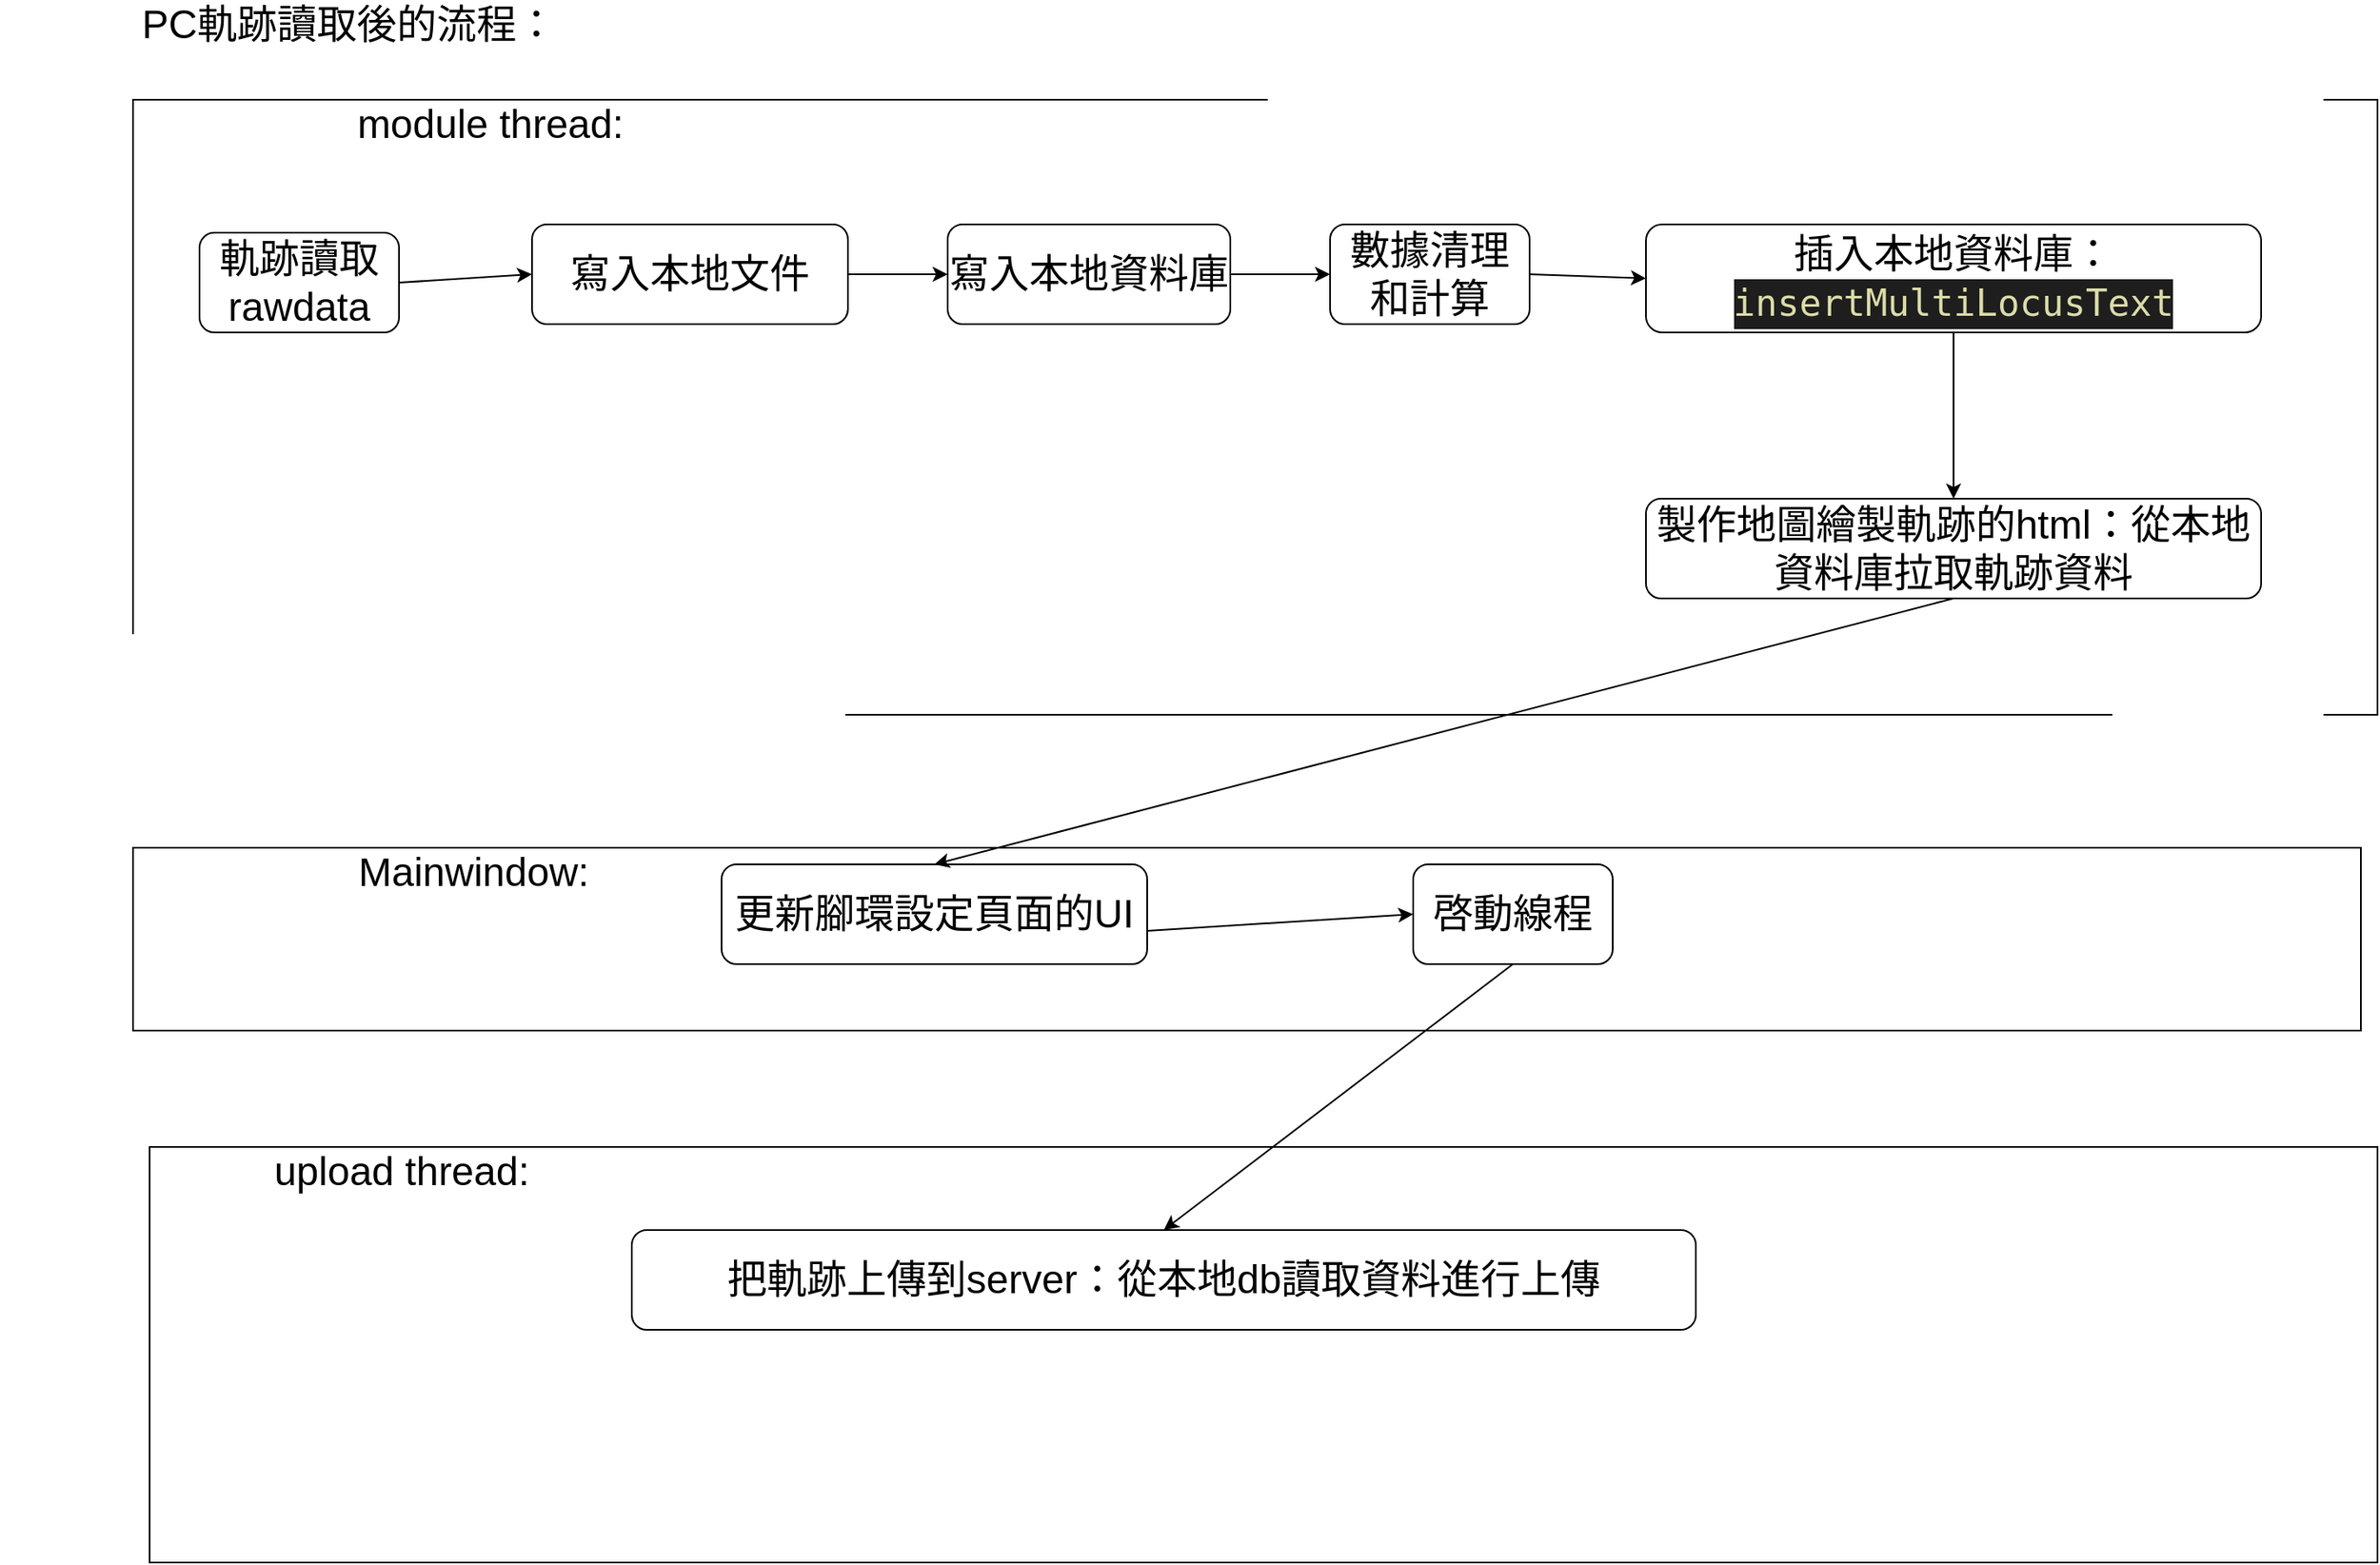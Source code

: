 <mxfile version="20.4.1" type="github" pages="7">
  <diagram id="ptNaspWl4-tR2S-4j4RG" name="流程圖">
    <mxGraphModel dx="3055" dy="1133" grid="1" gridSize="10" guides="1" tooltips="1" connect="1" arrows="1" fold="1" page="1" pageScale="1" pageWidth="827" pageHeight="1169" math="0" shadow="0">
      <root>
        <mxCell id="0" />
        <mxCell id="1" parent="0" />
        <mxCell id="23Z4OvW_dukLF1XysgEK-41" value="" style="rounded=0;whiteSpace=wrap;html=1;fontSize=24;" vertex="1" parent="1">
          <mxGeometry x="70" y="1140" width="1340" height="250" as="geometry" />
        </mxCell>
        <mxCell id="23Z4OvW_dukLF1XysgEK-33" value="" style="rounded=0;whiteSpace=wrap;html=1;fontSize=24;" vertex="1" parent="1">
          <mxGeometry x="60" y="510" width="1350" height="370" as="geometry" />
        </mxCell>
        <mxCell id="23Z4OvW_dukLF1XysgEK-22" value="軌跡讀取rawdata" style="rounded=1;whiteSpace=wrap;html=1;fontSize=24;" vertex="1" parent="1">
          <mxGeometry x="100" y="590" width="120" height="60" as="geometry" />
        </mxCell>
        <mxCell id="23Z4OvW_dukLF1XysgEK-23" value="寫入本地文件" style="rounded=1;whiteSpace=wrap;html=1;fontSize=24;" vertex="1" parent="1">
          <mxGeometry x="300" y="585" width="190" height="60" as="geometry" />
        </mxCell>
        <mxCell id="23Z4OvW_dukLF1XysgEK-24" value="寫入本地資料庫" style="rounded=1;whiteSpace=wrap;html=1;fontSize=24;" vertex="1" parent="1">
          <mxGeometry x="550" y="585" width="170" height="60" as="geometry" />
        </mxCell>
        <mxCell id="23Z4OvW_dukLF1XysgEK-25" value="數據清理和計算" style="rounded=1;whiteSpace=wrap;html=1;fontSize=24;" vertex="1" parent="1">
          <mxGeometry x="780" y="585" width="120" height="60" as="geometry" />
        </mxCell>
        <mxCell id="23Z4OvW_dukLF1XysgEK-26" value="" style="endArrow=classic;html=1;rounded=0;fontSize=24;exitX=1;exitY=0.5;exitDx=0;exitDy=0;entryX=0;entryY=0.5;entryDx=0;entryDy=0;" edge="1" parent="1" source="23Z4OvW_dukLF1XysgEK-22" target="23Z4OvW_dukLF1XysgEK-23">
          <mxGeometry width="50" height="50" relative="1" as="geometry">
            <mxPoint x="390" y="650" as="sourcePoint" />
            <mxPoint x="440" y="600" as="targetPoint" />
          </mxGeometry>
        </mxCell>
        <mxCell id="23Z4OvW_dukLF1XysgEK-27" value="" style="endArrow=classic;html=1;rounded=0;fontSize=24;exitX=1;exitY=0.5;exitDx=0;exitDy=0;" edge="1" parent="1" source="23Z4OvW_dukLF1XysgEK-23" target="23Z4OvW_dukLF1XysgEK-24">
          <mxGeometry width="50" height="50" relative="1" as="geometry">
            <mxPoint x="390" y="650" as="sourcePoint" />
            <mxPoint x="440" y="600" as="targetPoint" />
          </mxGeometry>
        </mxCell>
        <mxCell id="23Z4OvW_dukLF1XysgEK-28" value="" style="endArrow=classic;html=1;rounded=0;fontSize=24;exitX=1;exitY=0.5;exitDx=0;exitDy=0;entryX=0;entryY=0.5;entryDx=0;entryDy=0;" edge="1" parent="1" source="23Z4OvW_dukLF1XysgEK-24" target="23Z4OvW_dukLF1XysgEK-25">
          <mxGeometry width="50" height="50" relative="1" as="geometry">
            <mxPoint x="390" y="640" as="sourcePoint" />
            <mxPoint x="440" y="590" as="targetPoint" />
          </mxGeometry>
        </mxCell>
        <mxCell id="23Z4OvW_dukLF1XysgEK-29" value="插入本地資料庫：&lt;br&gt;&lt;div style=&quot;color: rgb(212, 212, 212); background-color: rgb(30, 30, 30); font-family: &amp;quot;Droid Sans Mono&amp;quot;, &amp;quot;monospace&amp;quot;, monospace; font-size: 22px; line-height: 30px;&quot;&gt;&lt;span style=&quot;color: #dcdcaa;&quot;&gt;insertMultiLocusText&lt;/span&gt;&lt;/div&gt;" style="rounded=1;whiteSpace=wrap;html=1;fontSize=24;" vertex="1" parent="1">
          <mxGeometry x="970" y="585" width="370" height="65" as="geometry" />
        </mxCell>
        <mxCell id="23Z4OvW_dukLF1XysgEK-30" value="" style="endArrow=classic;html=1;rounded=0;fontSize=24;exitX=1;exitY=0.5;exitDx=0;exitDy=0;entryX=0;entryY=0.5;entryDx=0;entryDy=0;" edge="1" parent="1" source="23Z4OvW_dukLF1XysgEK-25" target="23Z4OvW_dukLF1XysgEK-29">
          <mxGeometry width="50" height="50" relative="1" as="geometry">
            <mxPoint x="390" y="640" as="sourcePoint" />
            <mxPoint x="440" y="590" as="targetPoint" />
          </mxGeometry>
        </mxCell>
        <mxCell id="23Z4OvW_dukLF1XysgEK-31" value="製作地圖繪製軌跡的html：從本地資料庫拉取軌跡資料" style="rounded=1;whiteSpace=wrap;html=1;fontSize=24;" vertex="1" parent="1">
          <mxGeometry x="970" y="750" width="370" height="60" as="geometry" />
        </mxCell>
        <mxCell id="23Z4OvW_dukLF1XysgEK-32" value="" style="endArrow=classic;html=1;rounded=0;fontSize=24;exitX=0.5;exitY=1;exitDx=0;exitDy=0;entryX=0.5;entryY=0;entryDx=0;entryDy=0;" edge="1" parent="1" source="23Z4OvW_dukLF1XysgEK-29" target="23Z4OvW_dukLF1XysgEK-31">
          <mxGeometry width="50" height="50" relative="1" as="geometry">
            <mxPoint x="540" y="730" as="sourcePoint" />
            <mxPoint x="590" y="680" as="targetPoint" />
          </mxGeometry>
        </mxCell>
        <mxCell id="23Z4OvW_dukLF1XysgEK-34" value="module thread:" style="text;html=1;strokeColor=none;fillColor=none;align=center;verticalAlign=middle;whiteSpace=wrap;rounded=0;fontSize=24;" vertex="1" parent="1">
          <mxGeometry x="70" y="510" width="410" height="30" as="geometry" />
        </mxCell>
        <mxCell id="23Z4OvW_dukLF1XysgEK-35" value="" style="rounded=0;whiteSpace=wrap;html=1;fontSize=24;" vertex="1" parent="1">
          <mxGeometry x="60" y="960" width="1340" height="110" as="geometry" />
        </mxCell>
        <mxCell id="23Z4OvW_dukLF1XysgEK-36" value="Mainwindow:" style="text;html=1;strokeColor=none;fillColor=none;align=center;verticalAlign=middle;whiteSpace=wrap;rounded=0;fontSize=24;" vertex="1" parent="1">
          <mxGeometry x="70" y="960" width="390" height="30" as="geometry" />
        </mxCell>
        <mxCell id="23Z4OvW_dukLF1XysgEK-37" value="更新腳環設定頁面的UI" style="rounded=1;whiteSpace=wrap;html=1;fontSize=24;" vertex="1" parent="1">
          <mxGeometry x="414" y="970" width="256" height="60" as="geometry" />
        </mxCell>
        <mxCell id="23Z4OvW_dukLF1XysgEK-38" value="把軌跡上傳到server：從本地db讀取資料進行上傳" style="rounded=1;whiteSpace=wrap;html=1;fontSize=24;" vertex="1" parent="1">
          <mxGeometry x="360" y="1190" width="640" height="60" as="geometry" />
        </mxCell>
        <mxCell id="23Z4OvW_dukLF1XysgEK-39" value="" style="endArrow=classic;html=1;rounded=0;fontSize=24;entryX=0;entryY=0.5;entryDx=0;entryDy=0;" edge="1" parent="1" target="23Z4OvW_dukLF1XysgEK-43">
          <mxGeometry width="50" height="50" relative="1" as="geometry">
            <mxPoint x="670" y="1010" as="sourcePoint" />
            <mxPoint x="700" y="980" as="targetPoint" />
          </mxGeometry>
        </mxCell>
        <mxCell id="23Z4OvW_dukLF1XysgEK-40" value="" style="endArrow=classic;html=1;rounded=0;fontSize=24;exitX=0.5;exitY=1;exitDx=0;exitDy=0;entryX=0.5;entryY=0;entryDx=0;entryDy=0;" edge="1" parent="1" source="23Z4OvW_dukLF1XysgEK-31" target="23Z4OvW_dukLF1XysgEK-37">
          <mxGeometry width="50" height="50" relative="1" as="geometry">
            <mxPoint x="650" y="1010" as="sourcePoint" />
            <mxPoint x="700" y="960" as="targetPoint" />
          </mxGeometry>
        </mxCell>
        <mxCell id="23Z4OvW_dukLF1XysgEK-42" value="upload thread:&amp;nbsp;" style="text;html=1;strokeColor=none;fillColor=none;align=center;verticalAlign=middle;whiteSpace=wrap;rounded=0;fontSize=24;" vertex="1" parent="1">
          <mxGeometry x="70" y="1140" width="310" height="30" as="geometry" />
        </mxCell>
        <mxCell id="23Z4OvW_dukLF1XysgEK-43" value="啓動線程" style="rounded=1;whiteSpace=wrap;html=1;fontSize=24;" vertex="1" parent="1">
          <mxGeometry x="830" y="970" width="120" height="60" as="geometry" />
        </mxCell>
        <mxCell id="23Z4OvW_dukLF1XysgEK-44" value="" style="endArrow=classic;html=1;rounded=0;fontSize=24;exitX=0.5;exitY=1;exitDx=0;exitDy=0;entryX=0.5;entryY=0;entryDx=0;entryDy=0;" edge="1" parent="1" source="23Z4OvW_dukLF1XysgEK-43" target="23Z4OvW_dukLF1XysgEK-38">
          <mxGeometry width="50" height="50" relative="1" as="geometry">
            <mxPoint x="650" y="1070" as="sourcePoint" />
            <mxPoint x="700" y="1020" as="targetPoint" />
          </mxGeometry>
        </mxCell>
        <mxCell id="23Z4OvW_dukLF1XysgEK-45" value="PC軌跡讀取後的流程：" style="text;html=1;strokeColor=none;fillColor=none;align=center;verticalAlign=middle;whiteSpace=wrap;rounded=0;fontSize=24;" vertex="1" parent="1">
          <mxGeometry x="-20" y="450" width="420" height="30" as="geometry" />
        </mxCell>
      </root>
    </mxGraphModel>
  </diagram>
  <diagram id="Rq3ny2hefyEP4bSj1Tc5" name="界面卡住的處理流程">
    <mxGraphModel dx="2228" dy="1133" grid="1" gridSize="10" guides="1" tooltips="1" connect="1" arrows="1" fold="1" page="1" pageScale="1" pageWidth="827" pageHeight="1169" math="0" shadow="0">
      <root>
        <mxCell id="0" />
        <mxCell id="1" parent="0" />
        <mxCell id="clhQvoC5hZz-3DuftB_9-1" value="卡住的界面是哪個頁面" style="rounded=1;whiteSpace=wrap;html=1;fontSize=24;" vertex="1" parent="1">
          <mxGeometry x="70" y="170" width="300" height="60" as="geometry" />
        </mxCell>
        <mxCell id="clhQvoC5hZz-3DuftB_9-6" value="根據提示語找出卡住的功能是哪一個" style="rounded=1;whiteSpace=wrap;html=1;fontSize=24;" vertex="1" parent="1">
          <mxGeometry x="20" y="320" width="400" height="60" as="geometry" />
        </mxCell>
        <mxCell id="clhQvoC5hZz-3DuftB_9-7" value="" style="endArrow=classic;html=1;rounded=0;fontSize=24;exitX=0.5;exitY=1;exitDx=0;exitDy=0;" edge="1" parent="1" source="clhQvoC5hZz-3DuftB_9-1" target="clhQvoC5hZz-3DuftB_9-6">
          <mxGeometry width="50" height="50" relative="1" as="geometry">
            <mxPoint x="390" y="490" as="sourcePoint" />
            <mxPoint x="440" y="440" as="targetPoint" />
          </mxGeometry>
        </mxCell>
        <mxCell id="clhQvoC5hZz-3DuftB_9-8" value="分析可能的原因" style="rounded=1;whiteSpace=wrap;html=1;fontSize=24;" vertex="1" parent="1">
          <mxGeometry x="95" y="460" width="250" height="60" as="geometry" />
        </mxCell>
        <mxCell id="clhQvoC5hZz-3DuftB_9-9" value="" style="endArrow=classic;html=1;rounded=0;fontSize=24;exitX=0.5;exitY=1;exitDx=0;exitDy=0;" edge="1" parent="1" source="clhQvoC5hZz-3DuftB_9-6" target="clhQvoC5hZz-3DuftB_9-8">
          <mxGeometry width="50" height="50" relative="1" as="geometry">
            <mxPoint x="390" y="470" as="sourcePoint" />
            <mxPoint x="440" y="420" as="targetPoint" />
          </mxGeometry>
        </mxCell>
      </root>
    </mxGraphModel>
  </diagram>
  <diagram id="Rxk3yIBm0514Cl631MAl" name="DB的自動啓動">
    <mxGraphModel dx="2228" dy="1133" grid="1" gridSize="10" guides="1" tooltips="1" connect="1" arrows="1" fold="1" page="1" pageScale="1" pageWidth="827" pageHeight="1169" math="0" shadow="0">
      <root>
        <mxCell id="0" />
        <mxCell id="1" parent="0" />
      </root>
    </mxGraphModel>
  </diagram>
  <diagram id="CX3wlzeldYB83zONm8vk" name="按鈕點擊無效處理流程">
    <mxGraphModel dx="1588" dy="739" grid="1" gridSize="10" guides="1" tooltips="1" connect="1" arrows="1" fold="1" page="1" pageScale="1" pageWidth="827" pageHeight="1169" math="0" shadow="0">
      <root>
        <mxCell id="0" />
        <mxCell id="1" parent="0" />
        <mxCell id="7Ac0q_iGivKza_l3CQNg-1" value="在locale中查找名稱" style="rounded=1;whiteSpace=wrap;html=1;fontSize=24;" vertex="1" parent="1">
          <mxGeometry x="70" y="170" width="300" height="60" as="geometry" />
        </mxCell>
        <mxCell id="7Ac0q_iGivKza_l3CQNg-2" value="在navigator中根據名稱查找按鈕" style="rounded=1;whiteSpace=wrap;html=1;fontSize=24;" vertex="1" parent="1">
          <mxGeometry x="20" y="320" width="400" height="60" as="geometry" />
        </mxCell>
        <mxCell id="7Ac0q_iGivKza_l3CQNg-3" value="" style="endArrow=classic;html=1;rounded=0;fontSize=24;exitX=0.5;exitY=1;exitDx=0;exitDy=0;" edge="1" parent="1" source="7Ac0q_iGivKza_l3CQNg-1" target="7Ac0q_iGivKza_l3CQNg-2">
          <mxGeometry width="50" height="50" relative="1" as="geometry">
            <mxPoint x="390" y="490" as="sourcePoint" />
            <mxPoint x="440" y="440" as="targetPoint" />
          </mxGeometry>
        </mxCell>
        <mxCell id="7Ac0q_iGivKza_l3CQNg-4" value="查看點擊功能是什麼：一般會以信號的方式發送參數，查看對應的槽函數" style="rounded=1;whiteSpace=wrap;html=1;fontSize=24;" vertex="1" parent="1">
          <mxGeometry x="1.25" y="460" width="437.5" height="60" as="geometry" />
        </mxCell>
        <mxCell id="7Ac0q_iGivKza_l3CQNg-5" value="" style="endArrow=classic;html=1;rounded=0;fontSize=24;exitX=0.5;exitY=1;exitDx=0;exitDy=0;" edge="1" parent="1" source="7Ac0q_iGivKza_l3CQNg-2" target="7Ac0q_iGivKza_l3CQNg-4">
          <mxGeometry width="50" height="50" relative="1" as="geometry">
            <mxPoint x="390" y="470" as="sourcePoint" />
            <mxPoint x="440" y="420" as="targetPoint" />
          </mxGeometry>
        </mxCell>
        <mxCell id="IU72I0thzcJ3pksBybgv-1" value="按鈕點擊無效的處理流程：" style="text;html=1;strokeColor=none;fillColor=none;align=center;verticalAlign=middle;whiteSpace=wrap;rounded=0;fontSize=24;" vertex="1" parent="1">
          <mxGeometry x="10" y="70" width="350" height="30" as="geometry" />
        </mxCell>
      </root>
    </mxGraphModel>
  </diagram>
  <diagram id="65IPqOiSn74CmNBEhT-u" name="app流程圖">
    <mxGraphModel dx="3055" dy="1133" grid="1" gridSize="10" guides="1" tooltips="1" connect="1" arrows="1" fold="1" page="1" pageScale="1" pageWidth="827" pageHeight="1169" math="0" shadow="0">
      <root>
        <mxCell id="0" />
        <mxCell id="1" parent="0" />
        <mxCell id="QbVFR874-BP6aTglJuii-1" value="" style="shape=table;startSize=0;container=1;collapsible=0;childLayout=tableLayout;fontSize=24;" vertex="1" parent="1">
          <mxGeometry x="-210" y="80" width="1200" height="780" as="geometry" />
        </mxCell>
        <mxCell id="QbVFR874-BP6aTglJuii-2" value="" style="shape=tableRow;horizontal=0;startSize=0;swimlaneHead=0;swimlaneBody=0;top=0;left=0;bottom=0;right=0;collapsible=0;dropTarget=0;fillColor=none;points=[[0,0.5],[1,0.5]];portConstraint=eastwest;fontSize=24;" vertex="1" parent="QbVFR874-BP6aTglJuii-1">
          <mxGeometry width="1200" height="130" as="geometry" />
        </mxCell>
        <mxCell id="QbVFR874-BP6aTglJuii-3" value="步驟" style="shape=partialRectangle;html=1;whiteSpace=wrap;connectable=0;overflow=hidden;fillColor=none;top=0;left=0;bottom=0;right=0;pointerEvents=1;fontSize=24;" vertex="1" parent="QbVFR874-BP6aTglJuii-2">
          <mxGeometry width="160" height="130" as="geometry">
            <mxRectangle width="160" height="130" as="alternateBounds" />
          </mxGeometry>
        </mxCell>
        <mxCell id="QbVFR874-BP6aTglJuii-4" value="功能" style="shape=partialRectangle;html=1;whiteSpace=wrap;connectable=0;overflow=hidden;fillColor=none;top=0;left=0;bottom=0;right=0;pointerEvents=1;fontSize=24;" vertex="1" parent="QbVFR874-BP6aTglJuii-2">
          <mxGeometry x="160" width="640" height="130" as="geometry">
            <mxRectangle width="640" height="130" as="alternateBounds" />
          </mxGeometry>
        </mxCell>
        <mxCell id="QbVFR874-BP6aTglJuii-5" value="" style="shape=partialRectangle;html=1;whiteSpace=wrap;connectable=0;overflow=hidden;fillColor=none;top=0;left=0;bottom=0;right=0;pointerEvents=1;fontSize=24;" vertex="1" parent="QbVFR874-BP6aTglJuii-2">
          <mxGeometry x="800" width="400" height="130" as="geometry">
            <mxRectangle width="400" height="130" as="alternateBounds" />
          </mxGeometry>
        </mxCell>
        <mxCell id="QbVFR874-BP6aTglJuii-6" value="" style="shape=tableRow;horizontal=0;startSize=0;swimlaneHead=0;swimlaneBody=0;top=0;left=0;bottom=0;right=0;collapsible=0;dropTarget=0;fillColor=none;points=[[0,0.5],[1,0.5]];portConstraint=eastwest;fontSize=24;" vertex="1" parent="QbVFR874-BP6aTglJuii-1">
          <mxGeometry y="130" width="1200" height="130" as="geometry" />
        </mxCell>
        <mxCell id="QbVFR874-BP6aTglJuii-7" value="1" style="shape=partialRectangle;html=1;whiteSpace=wrap;connectable=0;overflow=hidden;fillColor=none;top=0;left=0;bottom=0;right=0;pointerEvents=1;fontSize=24;" vertex="1" parent="QbVFR874-BP6aTglJuii-6">
          <mxGeometry width="160" height="130" as="geometry">
            <mxRectangle width="160" height="130" as="alternateBounds" />
          </mxGeometry>
        </mxCell>
        <mxCell id="QbVFR874-BP6aTglJuii-8" value="登陸" style="shape=partialRectangle;html=1;whiteSpace=wrap;connectable=0;overflow=hidden;fillColor=none;top=0;left=0;bottom=0;right=0;pointerEvents=1;fontSize=24;" vertex="1" parent="QbVFR874-BP6aTglJuii-6">
          <mxGeometry x="160" width="640" height="130" as="geometry">
            <mxRectangle width="640" height="130" as="alternateBounds" />
          </mxGeometry>
        </mxCell>
        <mxCell id="QbVFR874-BP6aTglJuii-9" value="" style="shape=partialRectangle;html=1;whiteSpace=wrap;connectable=0;overflow=hidden;fillColor=none;top=0;left=0;bottom=0;right=0;pointerEvents=1;fontSize=24;" vertex="1" parent="QbVFR874-BP6aTglJuii-6">
          <mxGeometry x="800" width="400" height="130" as="geometry">
            <mxRectangle width="400" height="130" as="alternateBounds" />
          </mxGeometry>
        </mxCell>
        <mxCell id="QbVFR874-BP6aTglJuii-10" value="" style="shape=tableRow;horizontal=0;startSize=0;swimlaneHead=0;swimlaneBody=0;top=0;left=0;bottom=0;right=0;collapsible=0;dropTarget=0;fillColor=none;points=[[0,0.5],[1,0.5]];portConstraint=eastwest;fontSize=24;" vertex="1" parent="QbVFR874-BP6aTglJuii-1">
          <mxGeometry y="260" width="1200" height="130" as="geometry" />
        </mxCell>
        <mxCell id="QbVFR874-BP6aTglJuii-11" value="2" style="shape=partialRectangle;html=1;whiteSpace=wrap;connectable=0;overflow=hidden;fillColor=none;top=0;left=0;bottom=0;right=0;pointerEvents=1;fontSize=24;" vertex="1" parent="QbVFR874-BP6aTglJuii-10">
          <mxGeometry width="160" height="130" as="geometry">
            <mxRectangle width="160" height="130" as="alternateBounds" />
          </mxGeometry>
        </mxCell>
        <mxCell id="QbVFR874-BP6aTglJuii-12" value="主頁" style="shape=partialRectangle;html=1;whiteSpace=wrap;connectable=0;overflow=hidden;fillColor=none;top=0;left=0;bottom=0;right=0;pointerEvents=1;fontSize=24;" vertex="1" parent="QbVFR874-BP6aTglJuii-10">
          <mxGeometry x="160" width="640" height="130" as="geometry">
            <mxRectangle width="640" height="130" as="alternateBounds" />
          </mxGeometry>
        </mxCell>
        <mxCell id="QbVFR874-BP6aTglJuii-13" value="" style="shape=partialRectangle;html=1;whiteSpace=wrap;connectable=0;overflow=hidden;fillColor=none;top=0;left=0;bottom=0;right=0;pointerEvents=1;fontSize=24;" vertex="1" parent="QbVFR874-BP6aTglJuii-10">
          <mxGeometry x="800" width="400" height="130" as="geometry">
            <mxRectangle width="400" height="130" as="alternateBounds" />
          </mxGeometry>
        </mxCell>
        <mxCell id="QbVFR874-BP6aTglJuii-14" value="" style="shape=tableRow;horizontal=0;startSize=0;swimlaneHead=0;swimlaneBody=0;top=0;left=0;bottom=0;right=0;collapsible=0;dropTarget=0;fillColor=none;points=[[0,0.5],[1,0.5]];portConstraint=eastwest;fontSize=24;" vertex="1" parent="QbVFR874-BP6aTglJuii-1">
          <mxGeometry y="390" width="1200" height="130" as="geometry" />
        </mxCell>
        <mxCell id="QbVFR874-BP6aTglJuii-15" value="3" style="shape=partialRectangle;html=1;whiteSpace=wrap;connectable=0;overflow=hidden;fillColor=none;top=0;left=0;bottom=0;right=0;pointerEvents=1;fontSize=24;" vertex="1" parent="QbVFR874-BP6aTglJuii-14">
          <mxGeometry width="160" height="130" as="geometry">
            <mxRectangle width="160" height="130" as="alternateBounds" />
          </mxGeometry>
        </mxCell>
        <mxCell id="QbVFR874-BP6aTglJuii-16" value="設定腳環" style="shape=partialRectangle;html=1;whiteSpace=wrap;connectable=0;overflow=hidden;fillColor=none;top=0;left=0;bottom=0;right=0;pointerEvents=1;fontSize=24;" vertex="1" parent="QbVFR874-BP6aTglJuii-14">
          <mxGeometry x="160" width="640" height="130" as="geometry">
            <mxRectangle width="640" height="130" as="alternateBounds" />
          </mxGeometry>
        </mxCell>
        <mxCell id="QbVFR874-BP6aTglJuii-17" value="" style="shape=partialRectangle;html=1;whiteSpace=wrap;connectable=0;overflow=hidden;fillColor=none;top=0;left=0;bottom=0;right=0;pointerEvents=1;fontSize=24;" vertex="1" parent="QbVFR874-BP6aTglJuii-14">
          <mxGeometry x="800" width="400" height="130" as="geometry">
            <mxRectangle width="400" height="130" as="alternateBounds" />
          </mxGeometry>
        </mxCell>
        <mxCell id="QbVFR874-BP6aTglJuii-26" style="shape=tableRow;horizontal=0;startSize=0;swimlaneHead=0;swimlaneBody=0;top=0;left=0;bottom=0;right=0;collapsible=0;dropTarget=0;fillColor=none;points=[[0,0.5],[1,0.5]];portConstraint=eastwest;fontSize=24;" vertex="1" parent="QbVFR874-BP6aTglJuii-1">
          <mxGeometry y="520" width="1200" height="130" as="geometry" />
        </mxCell>
        <mxCell id="QbVFR874-BP6aTglJuii-27" value="3" style="shape=partialRectangle;html=1;whiteSpace=wrap;connectable=0;overflow=hidden;fillColor=none;top=0;left=0;bottom=0;right=0;pointerEvents=1;fontSize=24;" vertex="1" parent="QbVFR874-BP6aTglJuii-26">
          <mxGeometry width="160" height="130" as="geometry">
            <mxRectangle width="160" height="130" as="alternateBounds" />
          </mxGeometry>
        </mxCell>
        <mxCell id="QbVFR874-BP6aTglJuii-28" value="軌跡讀取" style="shape=partialRectangle;html=1;whiteSpace=wrap;connectable=0;overflow=hidden;fillColor=none;top=0;left=0;bottom=0;right=0;pointerEvents=1;fontSize=24;" vertex="1" parent="QbVFR874-BP6aTglJuii-26">
          <mxGeometry x="160" width="640" height="130" as="geometry">
            <mxRectangle width="640" height="130" as="alternateBounds" />
          </mxGeometry>
        </mxCell>
        <mxCell id="QbVFR874-BP6aTglJuii-29" style="shape=partialRectangle;html=1;whiteSpace=wrap;connectable=0;overflow=hidden;fillColor=none;top=0;left=0;bottom=0;right=0;pointerEvents=1;fontSize=24;" vertex="1" parent="QbVFR874-BP6aTglJuii-26">
          <mxGeometry x="800" width="400" height="130" as="geometry">
            <mxRectangle width="400" height="130" as="alternateBounds" />
          </mxGeometry>
        </mxCell>
        <mxCell id="QbVFR874-BP6aTglJuii-22" style="shape=tableRow;horizontal=0;startSize=0;swimlaneHead=0;swimlaneBody=0;top=0;left=0;bottom=0;right=0;collapsible=0;dropTarget=0;fillColor=none;points=[[0,0.5],[1,0.5]];portConstraint=eastwest;fontSize=24;" vertex="1" parent="QbVFR874-BP6aTglJuii-1">
          <mxGeometry y="650" width="1200" height="130" as="geometry" />
        </mxCell>
        <mxCell id="QbVFR874-BP6aTglJuii-23" value="3" style="shape=partialRectangle;html=1;whiteSpace=wrap;connectable=0;overflow=hidden;fillColor=none;top=0;left=0;bottom=0;right=0;pointerEvents=1;fontSize=24;" vertex="1" parent="QbVFR874-BP6aTglJuii-22">
          <mxGeometry width="160" height="130" as="geometry">
            <mxRectangle width="160" height="130" as="alternateBounds" />
          </mxGeometry>
        </mxCell>
        <mxCell id="QbVFR874-BP6aTglJuii-24" value="軌跡繪製，詳情" style="shape=partialRectangle;html=1;whiteSpace=wrap;connectable=0;overflow=hidden;fillColor=none;top=0;left=0;bottom=0;right=0;pointerEvents=1;fontSize=24;" vertex="1" parent="QbVFR874-BP6aTglJuii-22">
          <mxGeometry x="160" width="640" height="130" as="geometry">
            <mxRectangle width="640" height="130" as="alternateBounds" />
          </mxGeometry>
        </mxCell>
        <mxCell id="QbVFR874-BP6aTglJuii-25" style="shape=partialRectangle;html=1;whiteSpace=wrap;connectable=0;overflow=hidden;fillColor=none;top=0;left=0;bottom=0;right=0;pointerEvents=1;fontSize=24;" vertex="1" parent="QbVFR874-BP6aTglJuii-22">
          <mxGeometry x="800" width="400" height="130" as="geometry">
            <mxRectangle width="400" height="130" as="alternateBounds" />
          </mxGeometry>
        </mxCell>
      </root>
    </mxGraphModel>
  </diagram>
  <diagram id="0dSRXwHjVdmTbuvbA1Jc" name="app系統設計圖">
    <mxGraphModel dx="3055" dy="1133" grid="1" gridSize="10" guides="1" tooltips="1" connect="1" arrows="1" fold="1" page="1" pageScale="1" pageWidth="827" pageHeight="1169" math="0" shadow="0">
      <root>
        <mxCell id="0" />
        <mxCell id="1" parent="0" />
        <mxCell id="TJD1hqI1Y77tWaaGMeiS-2" value="" style="shape=table;startSize=0;container=1;collapsible=0;childLayout=tableLayout;fontSize=24;" vertex="1" parent="1">
          <mxGeometry x="-610" y="220" width="530" height="524" as="geometry" />
        </mxCell>
        <mxCell id="TJD1hqI1Y77tWaaGMeiS-3" value="" style="shape=tableRow;horizontal=0;startSize=0;swimlaneHead=0;swimlaneBody=0;top=0;left=0;bottom=0;right=0;collapsible=0;dropTarget=0;fillColor=none;points=[[0,0.5],[1,0.5]];portConstraint=eastwest;fontSize=24;" vertex="1" parent="TJD1hqI1Y77tWaaGMeiS-2">
          <mxGeometry width="530" height="86" as="geometry" />
        </mxCell>
        <mxCell id="TJD1hqI1Y77tWaaGMeiS-4" value="模塊" style="shape=partialRectangle;html=1;whiteSpace=wrap;connectable=0;overflow=hidden;fillColor=none;top=0;left=0;bottom=0;right=0;pointerEvents=1;fontSize=24;" vertex="1" parent="TJD1hqI1Y77tWaaGMeiS-3">
          <mxGeometry width="170" height="86" as="geometry">
            <mxRectangle width="170" height="86" as="alternateBounds" />
          </mxGeometry>
        </mxCell>
        <mxCell id="TJD1hqI1Y77tWaaGMeiS-5" value="描述" style="shape=partialRectangle;html=1;whiteSpace=wrap;connectable=0;overflow=hidden;fillColor=none;top=0;left=0;bottom=0;right=0;pointerEvents=1;fontSize=24;" vertex="1" parent="TJD1hqI1Y77tWaaGMeiS-3">
          <mxGeometry x="170" width="360" height="86" as="geometry">
            <mxRectangle width="360" height="86" as="alternateBounds" />
          </mxGeometry>
        </mxCell>
        <mxCell id="TJD1hqI1Y77tWaaGMeiS-6" value="" style="shape=tableRow;horizontal=0;startSize=0;swimlaneHead=0;swimlaneBody=0;top=0;left=0;bottom=0;right=0;collapsible=0;dropTarget=0;fillColor=none;points=[[0,0.5],[1,0.5]];portConstraint=eastwest;fontSize=24;" vertex="1" parent="TJD1hqI1Y77tWaaGMeiS-2">
          <mxGeometry y="86" width="530" height="94" as="geometry" />
        </mxCell>
        <mxCell id="TJD1hqI1Y77tWaaGMeiS-7" value="activity" style="shape=partialRectangle;html=1;whiteSpace=wrap;connectable=0;overflow=hidden;fillColor=none;top=0;left=0;bottom=0;right=0;pointerEvents=1;fontSize=24;" vertex="1" parent="TJD1hqI1Y77tWaaGMeiS-6">
          <mxGeometry width="170" height="94" as="geometry">
            <mxRectangle width="170" height="94" as="alternateBounds" />
          </mxGeometry>
        </mxCell>
        <mxCell id="TJD1hqI1Y77tWaaGMeiS-8" value="" style="shape=partialRectangle;html=1;whiteSpace=wrap;connectable=0;overflow=hidden;fillColor=none;top=0;left=0;bottom=0;right=0;pointerEvents=1;fontSize=24;" vertex="1" parent="TJD1hqI1Y77tWaaGMeiS-6">
          <mxGeometry x="170" width="360" height="94" as="geometry">
            <mxRectangle width="360" height="94" as="alternateBounds" />
          </mxGeometry>
        </mxCell>
        <mxCell id="TJD1hqI1Y77tWaaGMeiS-9" value="" style="shape=tableRow;horizontal=0;startSize=0;swimlaneHead=0;swimlaneBody=0;top=0;left=0;bottom=0;right=0;collapsible=0;dropTarget=0;fillColor=none;points=[[0,0.5],[1,0.5]];portConstraint=eastwest;fontSize=24;" vertex="1" parent="TJD1hqI1Y77tWaaGMeiS-2">
          <mxGeometry y="180" width="530" height="86" as="geometry" />
        </mxCell>
        <mxCell id="TJD1hqI1Y77tWaaGMeiS-10" value="view" style="shape=partialRectangle;html=1;whiteSpace=wrap;connectable=0;overflow=hidden;fillColor=none;top=0;left=0;bottom=0;right=0;pointerEvents=1;fontSize=24;" vertex="1" parent="TJD1hqI1Y77tWaaGMeiS-9">
          <mxGeometry width="170" height="86" as="geometry">
            <mxRectangle width="170" height="86" as="alternateBounds" />
          </mxGeometry>
        </mxCell>
        <mxCell id="TJD1hqI1Y77tWaaGMeiS-11" value="" style="shape=partialRectangle;html=1;whiteSpace=wrap;connectable=0;overflow=hidden;fillColor=none;top=0;left=0;bottom=0;right=0;pointerEvents=1;fontSize=24;" vertex="1" parent="TJD1hqI1Y77tWaaGMeiS-9">
          <mxGeometry x="170" width="360" height="86" as="geometry">
            <mxRectangle width="360" height="86" as="alternateBounds" />
          </mxGeometry>
        </mxCell>
        <mxCell id="TJD1hqI1Y77tWaaGMeiS-12" value="" style="shape=tableRow;horizontal=0;startSize=0;swimlaneHead=0;swimlaneBody=0;top=0;left=0;bottom=0;right=0;collapsible=0;dropTarget=0;fillColor=none;points=[[0,0.5],[1,0.5]];portConstraint=eastwest;fontSize=24;" vertex="1" parent="TJD1hqI1Y77tWaaGMeiS-2">
          <mxGeometry y="266" width="530" height="86" as="geometry" />
        </mxCell>
        <mxCell id="TJD1hqI1Y77tWaaGMeiS-13" value="model" style="shape=partialRectangle;html=1;whiteSpace=wrap;connectable=0;overflow=hidden;fillColor=none;top=0;left=0;bottom=0;right=0;pointerEvents=1;fontSize=24;" vertex="1" parent="TJD1hqI1Y77tWaaGMeiS-12">
          <mxGeometry width="170" height="86" as="geometry">
            <mxRectangle width="170" height="86" as="alternateBounds" />
          </mxGeometry>
        </mxCell>
        <mxCell id="TJD1hqI1Y77tWaaGMeiS-14" value="" style="shape=partialRectangle;html=1;whiteSpace=wrap;connectable=0;overflow=hidden;fillColor=none;top=0;left=0;bottom=0;right=0;pointerEvents=1;fontSize=24;" vertex="1" parent="TJD1hqI1Y77tWaaGMeiS-12">
          <mxGeometry x="170" width="360" height="86" as="geometry">
            <mxRectangle width="360" height="86" as="alternateBounds" />
          </mxGeometry>
        </mxCell>
        <mxCell id="TJD1hqI1Y77tWaaGMeiS-15" value="" style="shape=tableRow;horizontal=0;startSize=0;swimlaneHead=0;swimlaneBody=0;top=0;left=0;bottom=0;right=0;collapsible=0;dropTarget=0;fillColor=none;points=[[0,0.5],[1,0.5]];portConstraint=eastwest;fontSize=24;" vertex="1" parent="TJD1hqI1Y77tWaaGMeiS-2">
          <mxGeometry y="352" width="530" height="86" as="geometry" />
        </mxCell>
        <mxCell id="TJD1hqI1Y77tWaaGMeiS-16" value="fragment" style="shape=partialRectangle;html=1;whiteSpace=wrap;connectable=0;overflow=hidden;fillColor=none;top=0;left=0;bottom=0;right=0;pointerEvents=1;fontSize=24;" vertex="1" parent="TJD1hqI1Y77tWaaGMeiS-15">
          <mxGeometry width="170" height="86" as="geometry">
            <mxRectangle width="170" height="86" as="alternateBounds" />
          </mxGeometry>
        </mxCell>
        <mxCell id="TJD1hqI1Y77tWaaGMeiS-17" value="" style="shape=partialRectangle;html=1;whiteSpace=wrap;connectable=0;overflow=hidden;fillColor=none;top=0;left=0;bottom=0;right=0;pointerEvents=1;fontSize=24;" vertex="1" parent="TJD1hqI1Y77tWaaGMeiS-15">
          <mxGeometry x="170" width="360" height="86" as="geometry">
            <mxRectangle width="360" height="86" as="alternateBounds" />
          </mxGeometry>
        </mxCell>
        <mxCell id="TJD1hqI1Y77tWaaGMeiS-18" style="shape=tableRow;horizontal=0;startSize=0;swimlaneHead=0;swimlaneBody=0;top=0;left=0;bottom=0;right=0;collapsible=0;dropTarget=0;fillColor=none;points=[[0,0.5],[1,0.5]];portConstraint=eastwest;fontSize=24;" vertex="1" parent="TJD1hqI1Y77tWaaGMeiS-2">
          <mxGeometry y="438" width="530" height="86" as="geometry" />
        </mxCell>
        <mxCell id="TJD1hqI1Y77tWaaGMeiS-19" value="httpservice" style="shape=partialRectangle;html=1;whiteSpace=wrap;connectable=0;overflow=hidden;fillColor=none;top=0;left=0;bottom=0;right=0;pointerEvents=1;fontSize=24;" vertex="1" parent="TJD1hqI1Y77tWaaGMeiS-18">
          <mxGeometry width="170" height="86" as="geometry">
            <mxRectangle width="170" height="86" as="alternateBounds" />
          </mxGeometry>
        </mxCell>
        <mxCell id="TJD1hqI1Y77tWaaGMeiS-20" style="shape=partialRectangle;html=1;whiteSpace=wrap;connectable=0;overflow=hidden;fillColor=none;top=0;left=0;bottom=0;right=0;pointerEvents=1;fontSize=24;" vertex="1" parent="TJD1hqI1Y77tWaaGMeiS-18">
          <mxGeometry x="170" width="360" height="86" as="geometry">
            <mxRectangle width="360" height="86" as="alternateBounds" />
          </mxGeometry>
        </mxCell>
      </root>
    </mxGraphModel>
  </diagram>
  <diagram id="4RI-3DcAnRxPliDI4yJv" name="app功能設計">
    <mxGraphModel dx="3055" dy="1133" grid="1" gridSize="10" guides="1" tooltips="1" connect="1" arrows="1" fold="1" page="1" pageScale="1" pageWidth="827" pageHeight="1169" math="0" shadow="0">
      <root>
        <mxCell id="0" />
        <mxCell id="1" parent="0" />
        <mxCell id="NxFomMBqMpVyAQ66yfqe-1" value="" style="rounded=0;whiteSpace=wrap;html=1;fontSize=24;" vertex="1" parent="1">
          <mxGeometry x="-150" y="100" width="730" height="440" as="geometry" />
        </mxCell>
        <mxCell id="NxFomMBqMpVyAQ66yfqe-2" value="軌跡裁減功能設計" style="text;html=1;strokeColor=none;fillColor=none;align=center;verticalAlign=middle;whiteSpace=wrap;rounded=0;fontSize=24;" vertex="1" parent="1">
          <mxGeometry x="-140" y="110" width="240" height="30" as="geometry" />
        </mxCell>
        <mxCell id="NxFomMBqMpVyAQ66yfqe-3" value="" style="shape=table;startSize=0;container=1;collapsible=0;childLayout=tableLayout;fontSize=24;" vertex="1" parent="1">
          <mxGeometry x="-70" y="230" width="570" height="250" as="geometry" />
        </mxCell>
        <mxCell id="NxFomMBqMpVyAQ66yfqe-4" value="" style="shape=tableRow;horizontal=0;startSize=0;swimlaneHead=0;swimlaneBody=0;top=0;left=0;bottom=0;right=0;collapsible=0;dropTarget=0;fillColor=none;points=[[0,0.5],[1,0.5]];portConstraint=eastwest;fontSize=24;" vertex="1" parent="NxFomMBqMpVyAQ66yfqe-3">
          <mxGeometry width="570" height="63" as="geometry" />
        </mxCell>
        <mxCell id="NxFomMBqMpVyAQ66yfqe-5" value="step" style="shape=partialRectangle;html=1;whiteSpace=wrap;connectable=0;overflow=hidden;fillColor=none;top=0;left=0;bottom=0;right=0;pointerEvents=1;fontSize=24;" vertex="1" parent="NxFomMBqMpVyAQ66yfqe-4">
          <mxGeometry width="60" height="63" as="geometry">
            <mxRectangle width="60" height="63" as="alternateBounds" />
          </mxGeometry>
        </mxCell>
        <mxCell id="NxFomMBqMpVyAQ66yfqe-6" value="function" style="shape=partialRectangle;html=1;whiteSpace=wrap;connectable=0;overflow=hidden;fillColor=none;top=0;left=0;bottom=0;right=0;pointerEvents=1;fontSize=24;" vertex="1" parent="NxFomMBqMpVyAQ66yfqe-4">
          <mxGeometry x="60" width="510" height="63" as="geometry">
            <mxRectangle width="510" height="63" as="alternateBounds" />
          </mxGeometry>
        </mxCell>
        <mxCell id="NxFomMBqMpVyAQ66yfqe-7" value="" style="shape=tableRow;horizontal=0;startSize=0;swimlaneHead=0;swimlaneBody=0;top=0;left=0;bottom=0;right=0;collapsible=0;dropTarget=0;fillColor=none;points=[[0,0.5],[1,0.5]];portConstraint=eastwest;fontSize=24;" vertex="1" parent="NxFomMBqMpVyAQ66yfqe-3">
          <mxGeometry y="63" width="570" height="62" as="geometry" />
        </mxCell>
        <mxCell id="NxFomMBqMpVyAQ66yfqe-8" value="1" style="shape=partialRectangle;html=1;whiteSpace=wrap;connectable=0;overflow=hidden;fillColor=none;top=0;left=0;bottom=0;right=0;pointerEvents=1;fontSize=24;" vertex="1" parent="NxFomMBqMpVyAQ66yfqe-7">
          <mxGeometry width="60" height="62" as="geometry">
            <mxRectangle width="60" height="62" as="alternateBounds" />
          </mxGeometry>
        </mxCell>
        <mxCell id="NxFomMBqMpVyAQ66yfqe-9" value="click&amp;nbsp;&lt;span style=&quot;background-color: rgb(30, 30, 30); color: rgb(212, 212, 212); font-family: &amp;quot;Droid Sans Mono&amp;quot;, &amp;quot;monospace&amp;quot;, monospace; font-size: 22px;&quot;&gt;rangeButton&lt;/span&gt;" style="shape=partialRectangle;html=1;whiteSpace=wrap;connectable=0;overflow=hidden;fillColor=none;top=0;left=0;bottom=0;right=0;pointerEvents=1;fontSize=24;" vertex="1" parent="NxFomMBqMpVyAQ66yfqe-7">
          <mxGeometry x="60" width="510" height="62" as="geometry">
            <mxRectangle width="510" height="62" as="alternateBounds" />
          </mxGeometry>
        </mxCell>
        <mxCell id="NxFomMBqMpVyAQ66yfqe-10" value="" style="shape=tableRow;horizontal=0;startSize=0;swimlaneHead=0;swimlaneBody=0;top=0;left=0;bottom=0;right=0;collapsible=0;dropTarget=0;fillColor=none;points=[[0,0.5],[1,0.5]];portConstraint=eastwest;fontSize=24;" vertex="1" parent="NxFomMBqMpVyAQ66yfqe-3">
          <mxGeometry y="125" width="570" height="63" as="geometry" />
        </mxCell>
        <mxCell id="NxFomMBqMpVyAQ66yfqe-11" value="2" style="shape=partialRectangle;html=1;whiteSpace=wrap;connectable=0;overflow=hidden;fillColor=none;top=0;left=0;bottom=0;right=0;pointerEvents=1;fontSize=24;" vertex="1" parent="NxFomMBqMpVyAQ66yfqe-10">
          <mxGeometry width="60" height="63" as="geometry">
            <mxRectangle width="60" height="63" as="alternateBounds" />
          </mxGeometry>
        </mxCell>
        <mxCell id="NxFomMBqMpVyAQ66yfqe-12" value="&lt;div style=&quot;color: rgb(212, 212, 212); background-color: rgb(30, 30, 30); font-family: &amp;quot;Droid Sans Mono&amp;quot;, &amp;quot;monospace&amp;quot;, monospace; font-size: 22px; line-height: 30px;&quot;&gt;enableChartListener(!isRange)&lt;span style=&quot;color: #569cd6;&quot;&gt;;&lt;/span&gt;&lt;/div&gt;" style="shape=partialRectangle;html=1;whiteSpace=wrap;connectable=0;overflow=hidden;fillColor=none;top=0;left=0;bottom=0;right=0;pointerEvents=1;fontSize=24;" vertex="1" parent="NxFomMBqMpVyAQ66yfqe-10">
          <mxGeometry x="60" width="510" height="63" as="geometry">
            <mxRectangle width="510" height="63" as="alternateBounds" />
          </mxGeometry>
        </mxCell>
        <mxCell id="NxFomMBqMpVyAQ66yfqe-13" value="" style="shape=tableRow;horizontal=0;startSize=0;swimlaneHead=0;swimlaneBody=0;top=0;left=0;bottom=0;right=0;collapsible=0;dropTarget=0;fillColor=none;points=[[0,0.5],[1,0.5]];portConstraint=eastwest;fontSize=24;" vertex="1" parent="NxFomMBqMpVyAQ66yfqe-3">
          <mxGeometry y="188" width="570" height="62" as="geometry" />
        </mxCell>
        <mxCell id="NxFomMBqMpVyAQ66yfqe-14" value="3" style="shape=partialRectangle;html=1;whiteSpace=wrap;connectable=0;overflow=hidden;fillColor=none;top=0;left=0;bottom=0;right=0;pointerEvents=1;fontSize=24;" vertex="1" parent="NxFomMBqMpVyAQ66yfqe-13">
          <mxGeometry width="60" height="62" as="geometry">
            <mxRectangle width="60" height="62" as="alternateBounds" />
          </mxGeometry>
        </mxCell>
        <mxCell id="NxFomMBqMpVyAQ66yfqe-15" value="&lt;div style=&quot;color: rgb(212, 212, 212); background-color: rgb(30, 30, 30); font-family: &amp;quot;Droid Sans Mono&amp;quot;, &amp;quot;monospace&amp;quot;, monospace; font-size: 22px; line-height: 30px;&quot;&gt;trackMapLocusButton&lt;/div&gt;" style="shape=partialRectangle;html=1;whiteSpace=wrap;connectable=0;overflow=hidden;fillColor=none;top=0;left=0;bottom=0;right=0;pointerEvents=1;fontSize=24;" vertex="1" parent="NxFomMBqMpVyAQ66yfqe-13">
          <mxGeometry x="60" width="510" height="62" as="geometry">
            <mxRectangle width="510" height="62" as="alternateBounds" />
          </mxGeometry>
        </mxCell>
        <mxCell id="NxFomMBqMpVyAQ66yfqe-16" value="" style="rounded=0;whiteSpace=wrap;html=1;fontSize=24;" vertex="1" parent="1">
          <mxGeometry x="-150" y="620" width="730" height="410" as="geometry" />
        </mxCell>
        <mxCell id="NxFomMBqMpVyAQ66yfqe-17" value="登陸後同步：" style="text;html=1;strokeColor=none;fillColor=none;align=center;verticalAlign=middle;whiteSpace=wrap;rounded=0;fontSize=24;" vertex="1" parent="1">
          <mxGeometry x="-140" y="630" width="300" height="30" as="geometry" />
        </mxCell>
      </root>
    </mxGraphModel>
  </diagram>
</mxfile>
